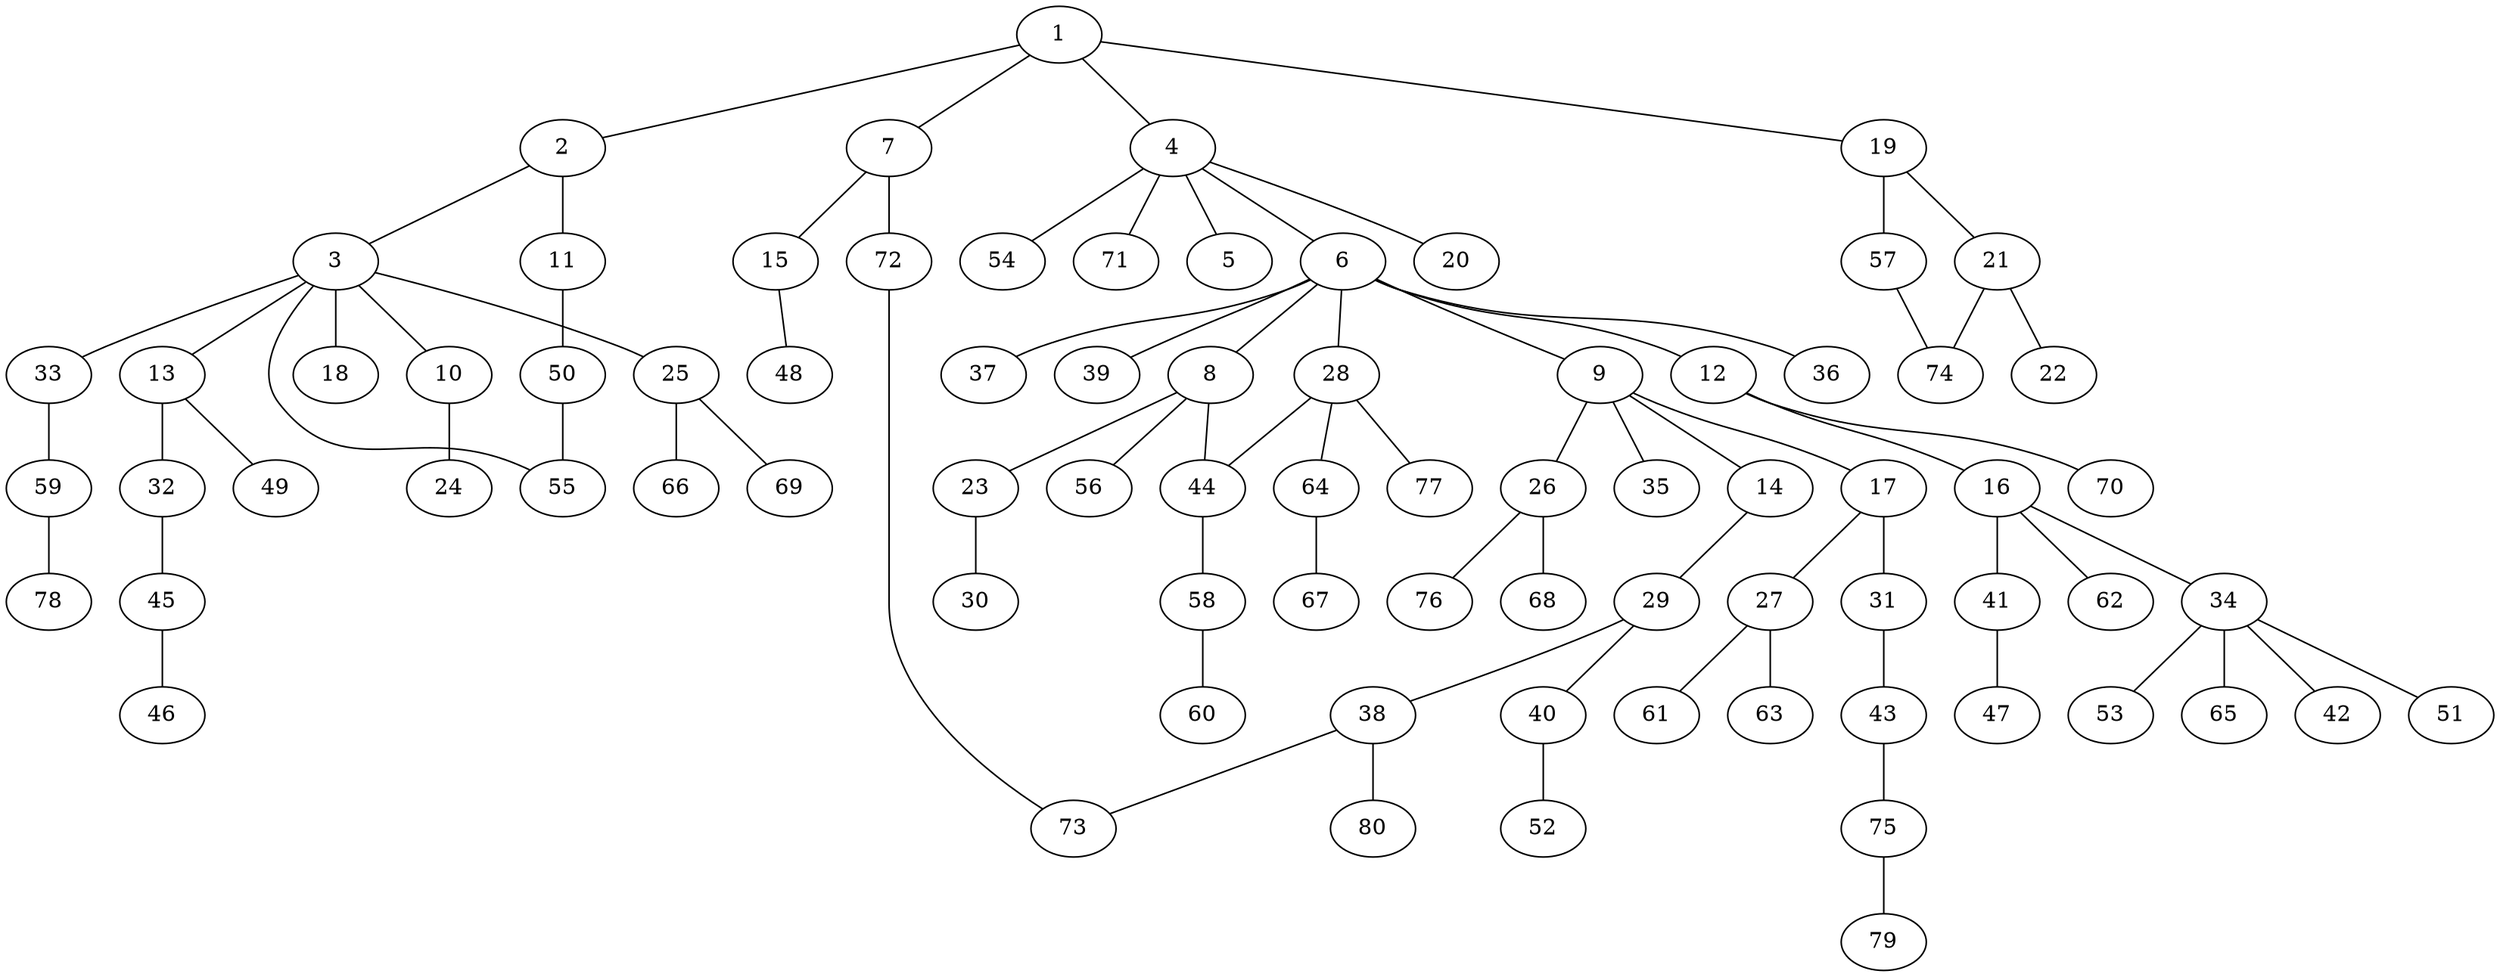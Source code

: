 graph graphname {1--2
1--4
1--7
1--19
2--3
2--11
3--10
3--13
3--18
3--25
3--33
3--55
4--5
4--6
4--20
4--54
4--71
6--8
6--9
6--12
6--28
6--36
6--37
6--39
7--15
7--72
8--23
8--44
8--56
9--14
9--17
9--26
9--35
10--24
11--50
12--16
12--70
13--32
13--49
14--29
15--48
16--34
16--41
16--62
17--27
17--31
19--21
19--57
21--22
21--74
23--30
25--66
25--69
26--68
26--76
27--61
27--63
28--44
28--64
28--77
29--38
29--40
31--43
32--45
33--59
34--42
34--51
34--53
34--65
38--73
38--80
40--52
41--47
43--75
44--58
45--46
50--55
57--74
58--60
59--78
64--67
72--73
75--79
}